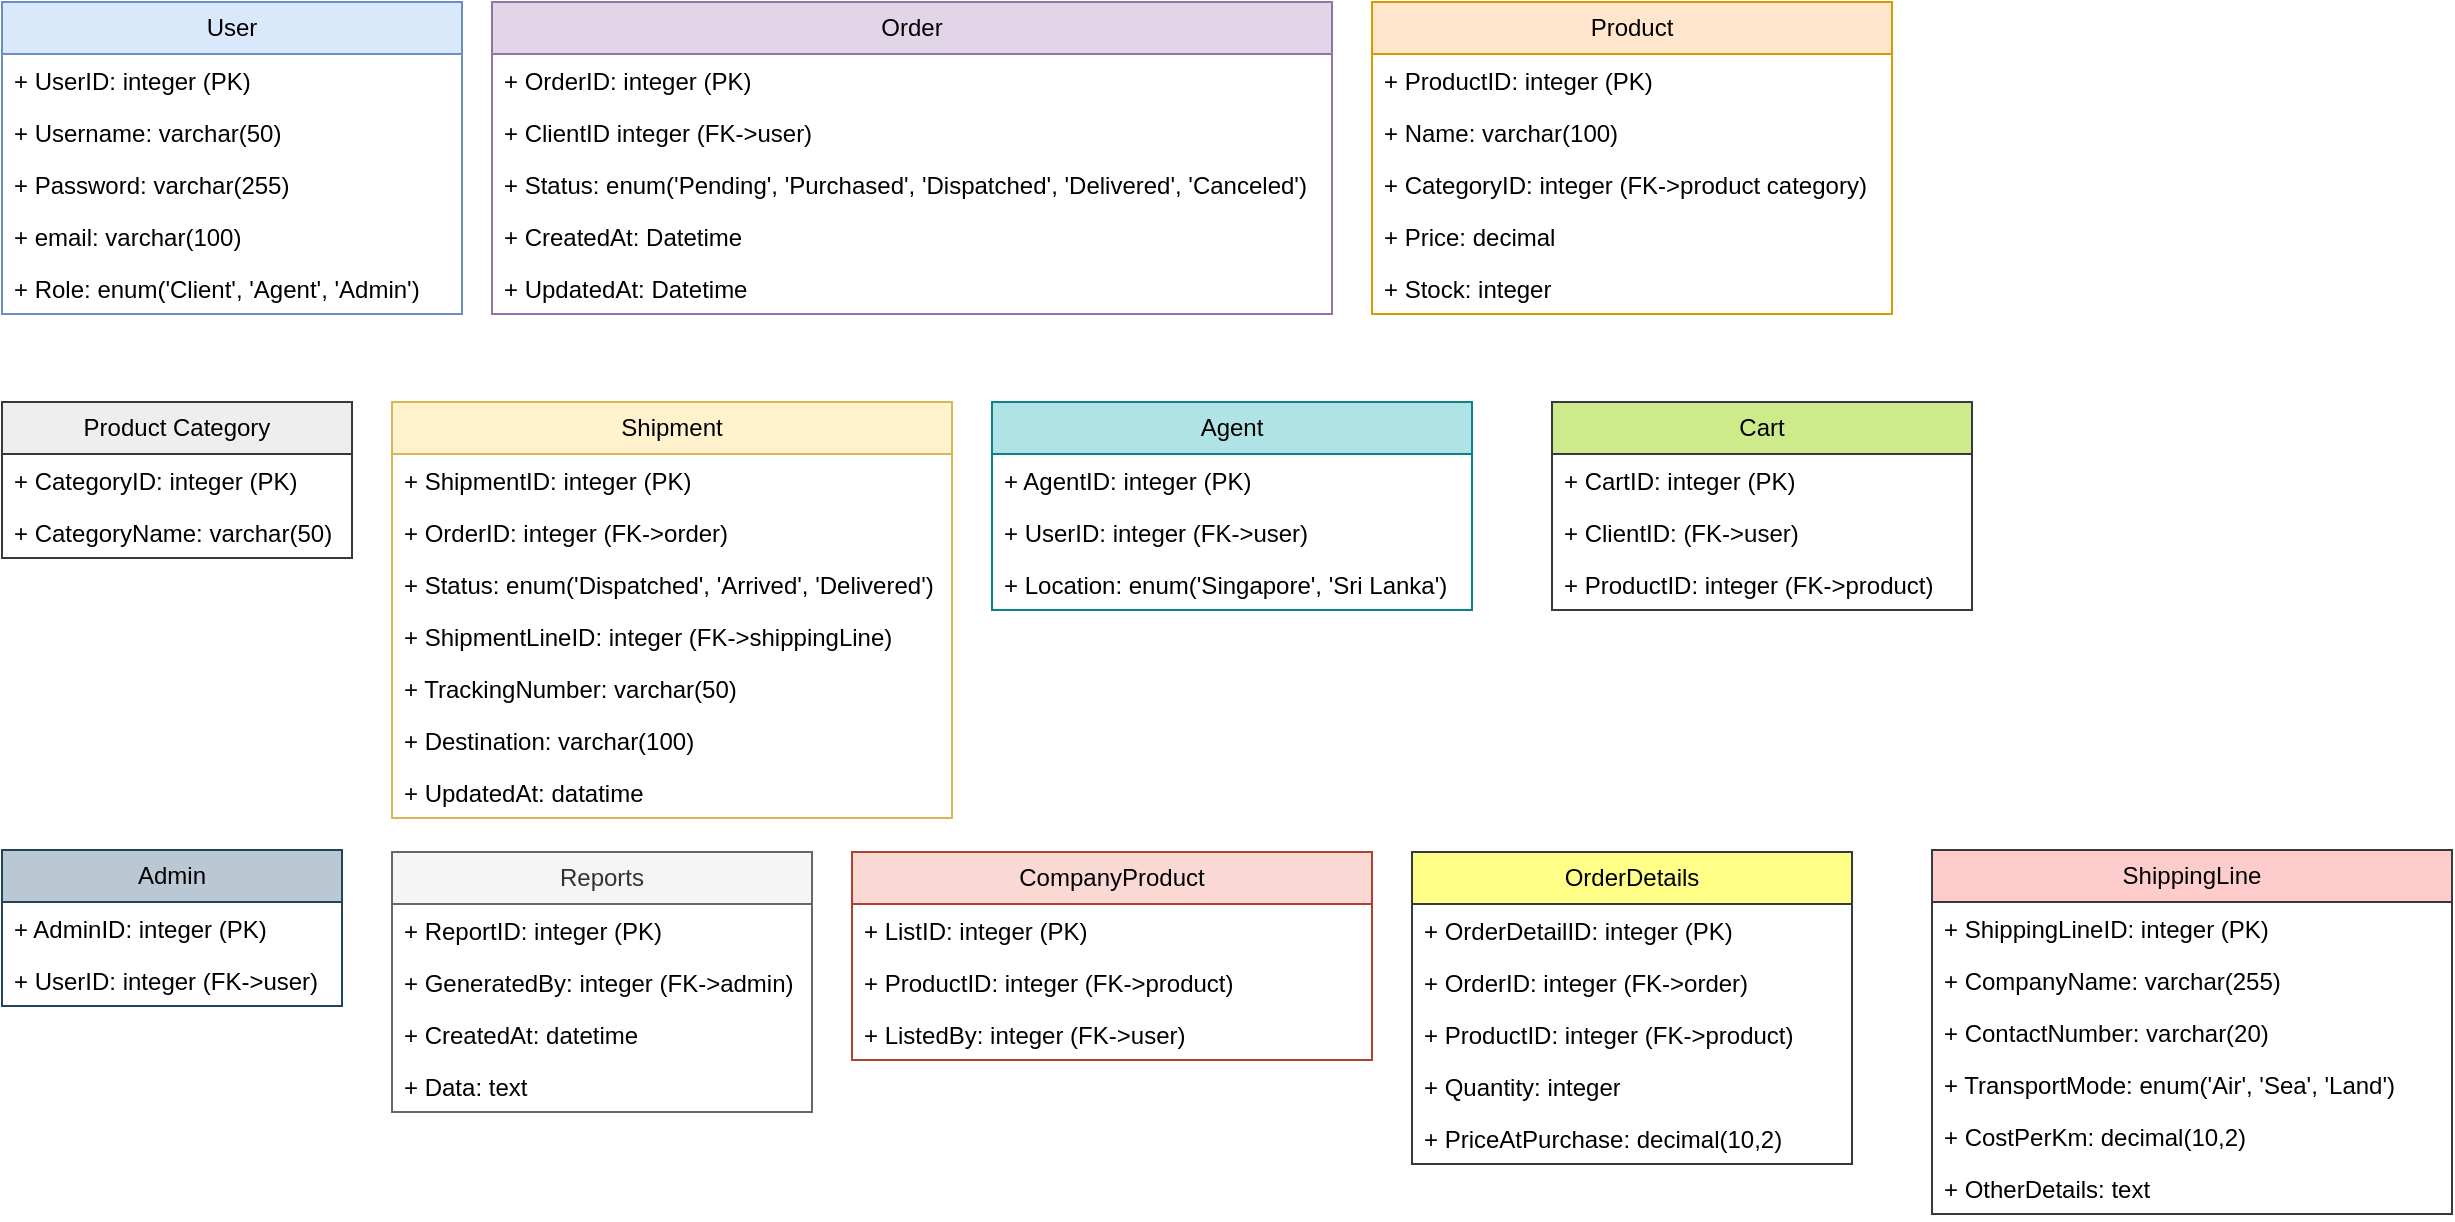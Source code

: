 <mxfile version="26.1.0">
  <diagram id="C5RBs43oDa-KdzZeNtuy" name="Page-1">
    <mxGraphModel dx="1380" dy="830" grid="1" gridSize="10" guides="1" tooltips="1" connect="1" arrows="1" fold="1" page="1" pageScale="1" pageWidth="827" pageHeight="1169" math="0" shadow="0">
      <root>
        <mxCell id="WIyWlLk6GJQsqaUBKTNV-0" />
        <mxCell id="WIyWlLk6GJQsqaUBKTNV-1" parent="WIyWlLk6GJQsqaUBKTNV-0" />
        <mxCell id="zG6QIjlWkqNd9MnI9n7f-4" value="User" style="swimlane;fontStyle=0;childLayout=stackLayout;horizontal=1;startSize=26;fillColor=#dae8fc;horizontalStack=0;resizeParent=1;resizeParentMax=0;resizeLast=0;collapsible=1;marginBottom=0;whiteSpace=wrap;html=1;strokeColor=#6c8ebf;" parent="WIyWlLk6GJQsqaUBKTNV-1" vertex="1">
          <mxGeometry x="45" y="30" width="230" height="156" as="geometry">
            <mxRectangle x="80" y="100" width="70" height="30" as="alternateBounds" />
          </mxGeometry>
        </mxCell>
        <mxCell id="zG6QIjlWkqNd9MnI9n7f-5" value="+ UserID: integer (PK)" style="text;strokeColor=none;fillColor=none;align=left;verticalAlign=top;spacingLeft=4;spacingRight=4;overflow=hidden;rotatable=0;points=[[0,0.5],[1,0.5]];portConstraint=eastwest;whiteSpace=wrap;html=1;" parent="zG6QIjlWkqNd9MnI9n7f-4" vertex="1">
          <mxGeometry y="26" width="230" height="26" as="geometry" />
        </mxCell>
        <mxCell id="zG6QIjlWkqNd9MnI9n7f-6" value="+ Username: varchar(50)" style="text;strokeColor=none;fillColor=none;align=left;verticalAlign=top;spacingLeft=4;spacingRight=4;overflow=hidden;rotatable=0;points=[[0,0.5],[1,0.5]];portConstraint=eastwest;whiteSpace=wrap;html=1;" parent="zG6QIjlWkqNd9MnI9n7f-4" vertex="1">
          <mxGeometry y="52" width="230" height="26" as="geometry" />
        </mxCell>
        <mxCell id="zG6QIjlWkqNd9MnI9n7f-9" value="+ Password: varchar(255)" style="text;strokeColor=none;fillColor=none;align=left;verticalAlign=top;spacingLeft=4;spacingRight=4;overflow=hidden;rotatable=0;points=[[0,0.5],[1,0.5]];portConstraint=eastwest;whiteSpace=wrap;html=1;" parent="zG6QIjlWkqNd9MnI9n7f-4" vertex="1">
          <mxGeometry y="78" width="230" height="26" as="geometry" />
        </mxCell>
        <mxCell id="zG6QIjlWkqNd9MnI9n7f-7" value="+ email: varchar(100)" style="text;strokeColor=none;fillColor=none;align=left;verticalAlign=top;spacingLeft=4;spacingRight=4;overflow=hidden;rotatable=0;points=[[0,0.5],[1,0.5]];portConstraint=eastwest;whiteSpace=wrap;html=1;" parent="zG6QIjlWkqNd9MnI9n7f-4" vertex="1">
          <mxGeometry y="104" width="230" height="26" as="geometry" />
        </mxCell>
        <mxCell id="zG6QIjlWkqNd9MnI9n7f-8" value="&lt;div&gt;+ Role: enum(&#39;Client&#39;, &#39;Agent&#39;, &#39;Admin&#39;)&lt;/div&gt;" style="text;strokeColor=none;fillColor=none;align=left;verticalAlign=top;spacingLeft=4;spacingRight=4;overflow=hidden;rotatable=0;points=[[0,0.5],[1,0.5]];portConstraint=eastwest;whiteSpace=wrap;html=1;" parent="zG6QIjlWkqNd9MnI9n7f-4" vertex="1">
          <mxGeometry y="130" width="230" height="26" as="geometry" />
        </mxCell>
        <mxCell id="zG6QIjlWkqNd9MnI9n7f-10" value="Order" style="swimlane;fontStyle=0;childLayout=stackLayout;horizontal=1;startSize=26;fillColor=#e1d5e7;horizontalStack=0;resizeParent=1;resizeParentMax=0;resizeLast=0;collapsible=1;marginBottom=0;whiteSpace=wrap;html=1;strokeColor=#9673a6;" parent="WIyWlLk6GJQsqaUBKTNV-1" vertex="1">
          <mxGeometry x="290" y="30" width="420" height="156" as="geometry" />
        </mxCell>
        <mxCell id="zG6QIjlWkqNd9MnI9n7f-11" value="+ OrderID: integer (PK)" style="text;strokeColor=none;fillColor=none;align=left;verticalAlign=top;spacingLeft=4;spacingRight=4;overflow=hidden;rotatable=0;points=[[0,0.5],[1,0.5]];portConstraint=eastwest;whiteSpace=wrap;html=1;" parent="zG6QIjlWkqNd9MnI9n7f-10" vertex="1">
          <mxGeometry y="26" width="420" height="26" as="geometry" />
        </mxCell>
        <mxCell id="zG6QIjlWkqNd9MnI9n7f-12" value="+ ClientID integer (FK-&amp;gt;user)" style="text;strokeColor=none;fillColor=none;align=left;verticalAlign=top;spacingLeft=4;spacingRight=4;overflow=hidden;rotatable=0;points=[[0,0.5],[1,0.5]];portConstraint=eastwest;whiteSpace=wrap;html=1;" parent="zG6QIjlWkqNd9MnI9n7f-10" vertex="1">
          <mxGeometry y="52" width="420" height="26" as="geometry" />
        </mxCell>
        <mxCell id="zG6QIjlWkqNd9MnI9n7f-13" value="+ Status: enum(&#39;Pending&#39;, &#39;Purchased&#39;, &#39;Dispatched&#39;, &#39;Delivered&#39;, &#39;Canceled&#39;) " style="text;strokeColor=none;fillColor=none;align=left;verticalAlign=top;spacingLeft=4;spacingRight=4;overflow=hidden;rotatable=0;points=[[0,0.5],[1,0.5]];portConstraint=eastwest;whiteSpace=wrap;html=1;" parent="zG6QIjlWkqNd9MnI9n7f-10" vertex="1">
          <mxGeometry y="78" width="420" height="26" as="geometry" />
        </mxCell>
        <mxCell id="zG6QIjlWkqNd9MnI9n7f-16" value="+ CreatedAt: Datetime " style="text;strokeColor=none;fillColor=none;align=left;verticalAlign=top;spacingLeft=4;spacingRight=4;overflow=hidden;rotatable=0;points=[[0,0.5],[1,0.5]];portConstraint=eastwest;whiteSpace=wrap;html=1;" parent="zG6QIjlWkqNd9MnI9n7f-10" vertex="1">
          <mxGeometry y="104" width="420" height="26" as="geometry" />
        </mxCell>
        <mxCell id="zG6QIjlWkqNd9MnI9n7f-15" value="+ UpdatedAt: Datetime" style="text;strokeColor=none;fillColor=none;align=left;verticalAlign=top;spacingLeft=4;spacingRight=4;overflow=hidden;rotatable=0;points=[[0,0.5],[1,0.5]];portConstraint=eastwest;whiteSpace=wrap;html=1;" parent="zG6QIjlWkqNd9MnI9n7f-10" vertex="1">
          <mxGeometry y="130" width="420" height="26" as="geometry" />
        </mxCell>
        <mxCell id="zG6QIjlWkqNd9MnI9n7f-17" value="Product" style="swimlane;fontStyle=0;childLayout=stackLayout;horizontal=1;startSize=26;fillColor=#ffe6cc;horizontalStack=0;resizeParent=1;resizeParentMax=0;resizeLast=0;collapsible=1;marginBottom=0;whiteSpace=wrap;html=1;strokeColor=#d79b00;" parent="WIyWlLk6GJQsqaUBKTNV-1" vertex="1">
          <mxGeometry x="730" y="30" width="260" height="156" as="geometry" />
        </mxCell>
        <mxCell id="zG6QIjlWkqNd9MnI9n7f-18" value="+ ProductID: integer (PK)" style="text;strokeColor=none;fillColor=none;align=left;verticalAlign=top;spacingLeft=4;spacingRight=4;overflow=hidden;rotatable=0;points=[[0,0.5],[1,0.5]];portConstraint=eastwest;whiteSpace=wrap;html=1;" parent="zG6QIjlWkqNd9MnI9n7f-17" vertex="1">
          <mxGeometry y="26" width="260" height="26" as="geometry" />
        </mxCell>
        <mxCell id="zG6QIjlWkqNd9MnI9n7f-19" value="+ Name: varchar(100)" style="text;strokeColor=none;fillColor=none;align=left;verticalAlign=top;spacingLeft=4;spacingRight=4;overflow=hidden;rotatable=0;points=[[0,0.5],[1,0.5]];portConstraint=eastwest;whiteSpace=wrap;html=1;" parent="zG6QIjlWkqNd9MnI9n7f-17" vertex="1">
          <mxGeometry y="52" width="260" height="26" as="geometry" />
        </mxCell>
        <mxCell id="zG6QIjlWkqNd9MnI9n7f-20" value="+ CategoryID: integer (FK-&amp;gt;product category)" style="text;strokeColor=none;fillColor=none;align=left;verticalAlign=top;spacingLeft=4;spacingRight=4;overflow=hidden;rotatable=0;points=[[0,0.5],[1,0.5]];portConstraint=eastwest;whiteSpace=wrap;html=1;" parent="zG6QIjlWkqNd9MnI9n7f-17" vertex="1">
          <mxGeometry y="78" width="260" height="26" as="geometry" />
        </mxCell>
        <mxCell id="zG6QIjlWkqNd9MnI9n7f-23" value="+ Price: decimal" style="text;strokeColor=none;fillColor=none;align=left;verticalAlign=top;spacingLeft=4;spacingRight=4;overflow=hidden;rotatable=0;points=[[0,0.5],[1,0.5]];portConstraint=eastwest;whiteSpace=wrap;html=1;" parent="zG6QIjlWkqNd9MnI9n7f-17" vertex="1">
          <mxGeometry y="104" width="260" height="26" as="geometry" />
        </mxCell>
        <mxCell id="zG6QIjlWkqNd9MnI9n7f-21" value="+ Stock: integer" style="text;strokeColor=none;fillColor=none;align=left;verticalAlign=top;spacingLeft=4;spacingRight=4;overflow=hidden;rotatable=0;points=[[0,0.5],[1,0.5]];portConstraint=eastwest;whiteSpace=wrap;html=1;" parent="zG6QIjlWkqNd9MnI9n7f-17" vertex="1">
          <mxGeometry y="130" width="260" height="26" as="geometry" />
        </mxCell>
        <mxCell id="zG6QIjlWkqNd9MnI9n7f-24" value="Product Category" style="swimlane;fontStyle=0;childLayout=stackLayout;horizontal=1;startSize=26;fillColor=#eeeeee;horizontalStack=0;resizeParent=1;resizeParentMax=0;resizeLast=0;collapsible=1;marginBottom=0;whiteSpace=wrap;html=1;strokeColor=#36393d;" parent="WIyWlLk6GJQsqaUBKTNV-1" vertex="1">
          <mxGeometry x="45" y="230" width="175" height="78" as="geometry" />
        </mxCell>
        <mxCell id="zG6QIjlWkqNd9MnI9n7f-25" value="+ CategoryID: integer (PK)" style="text;strokeColor=none;fillColor=none;align=left;verticalAlign=top;spacingLeft=4;spacingRight=4;overflow=hidden;rotatable=0;points=[[0,0.5],[1,0.5]];portConstraint=eastwest;whiteSpace=wrap;html=1;" parent="zG6QIjlWkqNd9MnI9n7f-24" vertex="1">
          <mxGeometry y="26" width="175" height="26" as="geometry" />
        </mxCell>
        <mxCell id="zG6QIjlWkqNd9MnI9n7f-26" value="+ CategoryName: varchar(50)" style="text;strokeColor=none;fillColor=none;align=left;verticalAlign=top;spacingLeft=4;spacingRight=4;overflow=hidden;rotatable=0;points=[[0,0.5],[1,0.5]];portConstraint=eastwest;whiteSpace=wrap;html=1;" parent="zG6QIjlWkqNd9MnI9n7f-24" vertex="1">
          <mxGeometry y="52" width="175" height="26" as="geometry" />
        </mxCell>
        <mxCell id="zG6QIjlWkqNd9MnI9n7f-29" value="Shipment" style="swimlane;fontStyle=0;childLayout=stackLayout;horizontal=1;startSize=26;fillColor=#fff2cc;horizontalStack=0;resizeParent=1;resizeParentMax=0;resizeLast=0;collapsible=1;marginBottom=0;whiteSpace=wrap;html=1;strokeColor=#d6b656;" parent="WIyWlLk6GJQsqaUBKTNV-1" vertex="1">
          <mxGeometry x="240" y="230" width="280" height="208" as="geometry" />
        </mxCell>
        <mxCell id="zG6QIjlWkqNd9MnI9n7f-30" value="+ ShipmentID: integer (PK)" style="text;strokeColor=none;fillColor=none;align=left;verticalAlign=top;spacingLeft=4;spacingRight=4;overflow=hidden;rotatable=0;points=[[0,0.5],[1,0.5]];portConstraint=eastwest;whiteSpace=wrap;html=1;" parent="zG6QIjlWkqNd9MnI9n7f-29" vertex="1">
          <mxGeometry y="26" width="280" height="26" as="geometry" />
        </mxCell>
        <mxCell id="zG6QIjlWkqNd9MnI9n7f-31" value="+ OrderID: integer (FK-&amp;gt;order)" style="text;strokeColor=none;fillColor=none;align=left;verticalAlign=top;spacingLeft=4;spacingRight=4;overflow=hidden;rotatable=0;points=[[0,0.5],[1,0.5]];portConstraint=eastwest;whiteSpace=wrap;html=1;" parent="zG6QIjlWkqNd9MnI9n7f-29" vertex="1">
          <mxGeometry y="52" width="280" height="26" as="geometry" />
        </mxCell>
        <mxCell id="zG6QIjlWkqNd9MnI9n7f-32" value="+ Status: enum(&#39;Dispatched&#39;, &#39;Arrived&#39;, &#39;Delivered&#39;)" style="text;strokeColor=none;fillColor=none;align=left;verticalAlign=top;spacingLeft=4;spacingRight=4;overflow=hidden;rotatable=0;points=[[0,0.5],[1,0.5]];portConstraint=eastwest;whiteSpace=wrap;html=1;" parent="zG6QIjlWkqNd9MnI9n7f-29" vertex="1">
          <mxGeometry y="78" width="280" height="26" as="geometry" />
        </mxCell>
        <mxCell id="F5Yj2oDbd4km9pXN7CrR-17" value="+ ShipmentLineID: integer (FK-&amp;gt;shippingLine)" style="text;strokeColor=none;fillColor=none;align=left;verticalAlign=top;spacingLeft=4;spacingRight=4;overflow=hidden;rotatable=0;points=[[0,0.5],[1,0.5]];portConstraint=eastwest;whiteSpace=wrap;html=1;" vertex="1" parent="zG6QIjlWkqNd9MnI9n7f-29">
          <mxGeometry y="104" width="280" height="26" as="geometry" />
        </mxCell>
        <mxCell id="zG6QIjlWkqNd9MnI9n7f-27" value="+ TrackingNumber: varchar(50)" style="text;strokeColor=none;fillColor=none;align=left;verticalAlign=top;spacingLeft=4;spacingRight=4;overflow=hidden;rotatable=0;points=[[0,0.5],[1,0.5]];portConstraint=eastwest;whiteSpace=wrap;html=1;" parent="zG6QIjlWkqNd9MnI9n7f-29" vertex="1">
          <mxGeometry y="130" width="280" height="26" as="geometry" />
        </mxCell>
        <mxCell id="zG6QIjlWkqNd9MnI9n7f-22" value="+ Destination: varchar(100)" style="text;strokeColor=none;fillColor=none;align=left;verticalAlign=top;spacingLeft=4;spacingRight=4;overflow=hidden;rotatable=0;points=[[0,0.5],[1,0.5]];portConstraint=eastwest;whiteSpace=wrap;html=1;" parent="zG6QIjlWkqNd9MnI9n7f-29" vertex="1">
          <mxGeometry y="156" width="280" height="26" as="geometry" />
        </mxCell>
        <mxCell id="zG6QIjlWkqNd9MnI9n7f-37" value="+ UpdatedAt: datatime" style="text;strokeColor=none;fillColor=none;align=left;verticalAlign=top;spacingLeft=4;spacingRight=4;overflow=hidden;rotatable=0;points=[[0,0.5],[1,0.5]];portConstraint=eastwest;whiteSpace=wrap;html=1;" parent="zG6QIjlWkqNd9MnI9n7f-29" vertex="1">
          <mxGeometry y="182" width="280" height="26" as="geometry" />
        </mxCell>
        <mxCell id="zG6QIjlWkqNd9MnI9n7f-38" value="Agent" style="swimlane;fontStyle=0;childLayout=stackLayout;horizontal=1;startSize=26;fillColor=#b0e3e6;horizontalStack=0;resizeParent=1;resizeParentMax=0;resizeLast=0;collapsible=1;marginBottom=0;whiteSpace=wrap;html=1;strokeColor=#0e8088;" parent="WIyWlLk6GJQsqaUBKTNV-1" vertex="1">
          <mxGeometry x="540" y="230" width="240" height="104" as="geometry" />
        </mxCell>
        <mxCell id="zG6QIjlWkqNd9MnI9n7f-39" value="+ AgentID: integer (PK)" style="text;strokeColor=none;fillColor=none;align=left;verticalAlign=top;spacingLeft=4;spacingRight=4;overflow=hidden;rotatable=0;points=[[0,0.5],[1,0.5]];portConstraint=eastwest;whiteSpace=wrap;html=1;" parent="zG6QIjlWkqNd9MnI9n7f-38" vertex="1">
          <mxGeometry y="26" width="240" height="26" as="geometry" />
        </mxCell>
        <mxCell id="zG6QIjlWkqNd9MnI9n7f-40" value="+ UserID: integer (FK-&amp;gt;user)" style="text;strokeColor=none;fillColor=none;align=left;verticalAlign=top;spacingLeft=4;spacingRight=4;overflow=hidden;rotatable=0;points=[[0,0.5],[1,0.5]];portConstraint=eastwest;whiteSpace=wrap;html=1;" parent="zG6QIjlWkqNd9MnI9n7f-38" vertex="1">
          <mxGeometry y="52" width="240" height="26" as="geometry" />
        </mxCell>
        <mxCell id="zG6QIjlWkqNd9MnI9n7f-41" value="+ Location: enum(&#39;Singapore&#39;, &#39;Sri Lanka&#39;)" style="text;strokeColor=none;fillColor=none;align=left;verticalAlign=top;spacingLeft=4;spacingRight=4;overflow=hidden;rotatable=0;points=[[0,0.5],[1,0.5]];portConstraint=eastwest;whiteSpace=wrap;html=1;" parent="zG6QIjlWkqNd9MnI9n7f-38" vertex="1">
          <mxGeometry y="78" width="240" height="26" as="geometry" />
        </mxCell>
        <mxCell id="zG6QIjlWkqNd9MnI9n7f-46" value="Admin" style="swimlane;fontStyle=0;childLayout=stackLayout;horizontal=1;startSize=26;fillColor=#bac8d3;horizontalStack=0;resizeParent=1;resizeParentMax=0;resizeLast=0;collapsible=1;marginBottom=0;whiteSpace=wrap;html=1;strokeColor=#23445d;" parent="WIyWlLk6GJQsqaUBKTNV-1" vertex="1">
          <mxGeometry x="45" y="454" width="170" height="78" as="geometry" />
        </mxCell>
        <mxCell id="zG6QIjlWkqNd9MnI9n7f-47" value="+ AdminID: integer (PK)" style="text;strokeColor=none;fillColor=none;align=left;verticalAlign=top;spacingLeft=4;spacingRight=4;overflow=hidden;rotatable=0;points=[[0,0.5],[1,0.5]];portConstraint=eastwest;whiteSpace=wrap;html=1;" parent="zG6QIjlWkqNd9MnI9n7f-46" vertex="1">
          <mxGeometry y="26" width="170" height="26" as="geometry" />
        </mxCell>
        <mxCell id="zG6QIjlWkqNd9MnI9n7f-48" value="+ UserID: integer (FK-&amp;gt;user)" style="text;strokeColor=none;fillColor=none;align=left;verticalAlign=top;spacingLeft=4;spacingRight=4;overflow=hidden;rotatable=0;points=[[0,0.5],[1,0.5]];portConstraint=eastwest;whiteSpace=wrap;html=1;" parent="zG6QIjlWkqNd9MnI9n7f-46" vertex="1">
          <mxGeometry y="52" width="170" height="26" as="geometry" />
        </mxCell>
        <mxCell id="zG6QIjlWkqNd9MnI9n7f-50" value="Reports" style="swimlane;fontStyle=0;childLayout=stackLayout;horizontal=1;startSize=26;fillColor=#f5f5f5;horizontalStack=0;resizeParent=1;resizeParentMax=0;resizeLast=0;collapsible=1;marginBottom=0;whiteSpace=wrap;html=1;fontColor=#333333;strokeColor=#666666;" parent="WIyWlLk6GJQsqaUBKTNV-1" vertex="1">
          <mxGeometry x="240" y="455" width="210" height="130" as="geometry" />
        </mxCell>
        <mxCell id="zG6QIjlWkqNd9MnI9n7f-51" value="+ ReportID: integer (PK)" style="text;strokeColor=none;fillColor=none;align=left;verticalAlign=top;spacingLeft=4;spacingRight=4;overflow=hidden;rotatable=0;points=[[0,0.5],[1,0.5]];portConstraint=eastwest;whiteSpace=wrap;html=1;" parent="zG6QIjlWkqNd9MnI9n7f-50" vertex="1">
          <mxGeometry y="26" width="210" height="26" as="geometry" />
        </mxCell>
        <mxCell id="zG6QIjlWkqNd9MnI9n7f-52" value="+ GeneratedBy: integer (FK-&amp;gt;admin)" style="text;strokeColor=none;fillColor=none;align=left;verticalAlign=top;spacingLeft=4;spacingRight=4;overflow=hidden;rotatable=0;points=[[0,0.5],[1,0.5]];portConstraint=eastwest;whiteSpace=wrap;html=1;" parent="zG6QIjlWkqNd9MnI9n7f-50" vertex="1">
          <mxGeometry y="52" width="210" height="26" as="geometry" />
        </mxCell>
        <mxCell id="zG6QIjlWkqNd9MnI9n7f-53" value="+ CreatedAt: datetime" style="text;strokeColor=none;fillColor=none;align=left;verticalAlign=top;spacingLeft=4;spacingRight=4;overflow=hidden;rotatable=0;points=[[0,0.5],[1,0.5]];portConstraint=eastwest;whiteSpace=wrap;html=1;" parent="zG6QIjlWkqNd9MnI9n7f-50" vertex="1">
          <mxGeometry y="78" width="210" height="26" as="geometry" />
        </mxCell>
        <mxCell id="zG6QIjlWkqNd9MnI9n7f-49" value="+ Data: text" style="text;strokeColor=none;fillColor=none;align=left;verticalAlign=top;spacingLeft=4;spacingRight=4;overflow=hidden;rotatable=0;points=[[0,0.5],[1,0.5]];portConstraint=eastwest;whiteSpace=wrap;html=1;" parent="zG6QIjlWkqNd9MnI9n7f-50" vertex="1">
          <mxGeometry y="104" width="210" height="26" as="geometry" />
        </mxCell>
        <mxCell id="zG6QIjlWkqNd9MnI9n7f-54" value="CompanyProduct" style="swimlane;fontStyle=0;childLayout=stackLayout;horizontal=1;startSize=26;fillColor=#fad9d5;horizontalStack=0;resizeParent=1;resizeParentMax=0;resizeLast=0;collapsible=1;marginBottom=0;whiteSpace=wrap;html=1;strokeColor=#ae4132;" parent="WIyWlLk6GJQsqaUBKTNV-1" vertex="1">
          <mxGeometry x="470" y="455" width="260" height="104" as="geometry" />
        </mxCell>
        <mxCell id="zG6QIjlWkqNd9MnI9n7f-60" value="+ ListID: integer (PK)" style="text;strokeColor=none;fillColor=none;align=left;verticalAlign=top;spacingLeft=4;spacingRight=4;overflow=hidden;rotatable=0;points=[[0,0.5],[1,0.5]];portConstraint=eastwest;whiteSpace=wrap;html=1;" parent="zG6QIjlWkqNd9MnI9n7f-54" vertex="1">
          <mxGeometry y="26" width="260" height="26" as="geometry" />
        </mxCell>
        <mxCell id="zG6QIjlWkqNd9MnI9n7f-55" value="+ ProductID: integer (FK-&amp;gt;product)" style="text;strokeColor=none;fillColor=none;align=left;verticalAlign=top;spacingLeft=4;spacingRight=4;overflow=hidden;rotatable=0;points=[[0,0.5],[1,0.5]];portConstraint=eastwest;whiteSpace=wrap;html=1;" parent="zG6QIjlWkqNd9MnI9n7f-54" vertex="1">
          <mxGeometry y="52" width="260" height="26" as="geometry" />
        </mxCell>
        <mxCell id="zG6QIjlWkqNd9MnI9n7f-59" value="+ ListedBy: integer (FK-&amp;gt;user)" style="text;strokeColor=none;fillColor=none;align=left;verticalAlign=top;spacingLeft=4;spacingRight=4;overflow=hidden;rotatable=0;points=[[0,0.5],[1,0.5]];portConstraint=eastwest;whiteSpace=wrap;html=1;" parent="zG6QIjlWkqNd9MnI9n7f-54" vertex="1">
          <mxGeometry y="78" width="260" height="26" as="geometry" />
        </mxCell>
        <mxCell id="F5Yj2oDbd4km9pXN7CrR-0" value="Cart" style="swimlane;fontStyle=0;childLayout=stackLayout;horizontal=1;startSize=26;fillColor=#cdeb8b;horizontalStack=0;resizeParent=1;resizeParentMax=0;resizeLast=0;collapsible=1;marginBottom=0;whiteSpace=wrap;html=1;strokeColor=#36393d;" vertex="1" parent="WIyWlLk6GJQsqaUBKTNV-1">
          <mxGeometry x="820" y="230" width="210" height="104" as="geometry" />
        </mxCell>
        <mxCell id="F5Yj2oDbd4km9pXN7CrR-1" value="+ CartID: integer (PK)" style="text;strokeColor=none;fillColor=none;align=left;verticalAlign=top;spacingLeft=4;spacingRight=4;overflow=hidden;rotatable=0;points=[[0,0.5],[1,0.5]];portConstraint=eastwest;whiteSpace=wrap;html=1;" vertex="1" parent="F5Yj2oDbd4km9pXN7CrR-0">
          <mxGeometry y="26" width="210" height="26" as="geometry" />
        </mxCell>
        <mxCell id="F5Yj2oDbd4km9pXN7CrR-2" value="+ ClientID: (FK-&amp;gt;user)" style="text;strokeColor=none;fillColor=none;align=left;verticalAlign=top;spacingLeft=4;spacingRight=4;overflow=hidden;rotatable=0;points=[[0,0.5],[1,0.5]];portConstraint=eastwest;whiteSpace=wrap;html=1;" vertex="1" parent="F5Yj2oDbd4km9pXN7CrR-0">
          <mxGeometry y="52" width="210" height="26" as="geometry" />
        </mxCell>
        <mxCell id="F5Yj2oDbd4km9pXN7CrR-3" value="+ ProductID: integer (FK-&amp;gt;product)" style="text;strokeColor=none;fillColor=none;align=left;verticalAlign=top;spacingLeft=4;spacingRight=4;overflow=hidden;rotatable=0;points=[[0,0.5],[1,0.5]];portConstraint=eastwest;whiteSpace=wrap;html=1;" vertex="1" parent="F5Yj2oDbd4km9pXN7CrR-0">
          <mxGeometry y="78" width="210" height="26" as="geometry" />
        </mxCell>
        <mxCell id="F5Yj2oDbd4km9pXN7CrR-4" value="OrderDetails" style="swimlane;fontStyle=0;childLayout=stackLayout;horizontal=1;startSize=26;fillColor=#ffff88;horizontalStack=0;resizeParent=1;resizeParentMax=0;resizeLast=0;collapsible=1;marginBottom=0;whiteSpace=wrap;html=1;strokeColor=#36393d;" vertex="1" parent="WIyWlLk6GJQsqaUBKTNV-1">
          <mxGeometry x="750" y="455" width="220" height="156" as="geometry" />
        </mxCell>
        <mxCell id="F5Yj2oDbd4km9pXN7CrR-5" value="+ OrderDetailID: integer (PK)" style="text;strokeColor=none;fillColor=none;align=left;verticalAlign=top;spacingLeft=4;spacingRight=4;overflow=hidden;rotatable=0;points=[[0,0.5],[1,0.5]];portConstraint=eastwest;whiteSpace=wrap;html=1;" vertex="1" parent="F5Yj2oDbd4km9pXN7CrR-4">
          <mxGeometry y="26" width="220" height="26" as="geometry" />
        </mxCell>
        <mxCell id="F5Yj2oDbd4km9pXN7CrR-6" value="+ OrderID: integer (FK-&amp;gt;order)" style="text;strokeColor=none;fillColor=none;align=left;verticalAlign=top;spacingLeft=4;spacingRight=4;overflow=hidden;rotatable=0;points=[[0,0.5],[1,0.5]];portConstraint=eastwest;whiteSpace=wrap;html=1;" vertex="1" parent="F5Yj2oDbd4km9pXN7CrR-4">
          <mxGeometry y="52" width="220" height="26" as="geometry" />
        </mxCell>
        <mxCell id="F5Yj2oDbd4km9pXN7CrR-7" value="+ ProductID: integer (FK-&amp;gt;product)" style="text;strokeColor=none;fillColor=none;align=left;verticalAlign=top;spacingLeft=4;spacingRight=4;overflow=hidden;rotatable=0;points=[[0,0.5],[1,0.5]];portConstraint=eastwest;whiteSpace=wrap;html=1;" vertex="1" parent="F5Yj2oDbd4km9pXN7CrR-4">
          <mxGeometry y="78" width="220" height="26" as="geometry" />
        </mxCell>
        <mxCell id="F5Yj2oDbd4km9pXN7CrR-8" value="+ Quantity: integer" style="text;strokeColor=none;fillColor=none;align=left;verticalAlign=top;spacingLeft=4;spacingRight=4;overflow=hidden;rotatable=0;points=[[0,0.5],[1,0.5]];portConstraint=eastwest;whiteSpace=wrap;html=1;" vertex="1" parent="F5Yj2oDbd4km9pXN7CrR-4">
          <mxGeometry y="104" width="220" height="26" as="geometry" />
        </mxCell>
        <mxCell id="F5Yj2oDbd4km9pXN7CrR-9" value="+ PriceAtPurchase: decimal(10,2)" style="text;strokeColor=none;fillColor=none;align=left;verticalAlign=top;spacingLeft=4;spacingRight=4;overflow=hidden;rotatable=0;points=[[0,0.5],[1,0.5]];portConstraint=eastwest;whiteSpace=wrap;html=1;" vertex="1" parent="F5Yj2oDbd4km9pXN7CrR-4">
          <mxGeometry y="130" width="220" height="26" as="geometry" />
        </mxCell>
        <mxCell id="F5Yj2oDbd4km9pXN7CrR-10" value="ShippingLine" style="swimlane;fontStyle=0;childLayout=stackLayout;horizontal=1;startSize=26;fillColor=#ffcccc;horizontalStack=0;resizeParent=1;resizeParentMax=0;resizeLast=0;collapsible=1;marginBottom=0;whiteSpace=wrap;html=1;strokeColor=#36393d;" vertex="1" parent="WIyWlLk6GJQsqaUBKTNV-1">
          <mxGeometry x="1010" y="454" width="260" height="182" as="geometry" />
        </mxCell>
        <mxCell id="F5Yj2oDbd4km9pXN7CrR-11" value="+ ShippingLineID: integer (PK)" style="text;strokeColor=none;fillColor=none;align=left;verticalAlign=top;spacingLeft=4;spacingRight=4;overflow=hidden;rotatable=0;points=[[0,0.5],[1,0.5]];portConstraint=eastwest;whiteSpace=wrap;html=1;" vertex="1" parent="F5Yj2oDbd4km9pXN7CrR-10">
          <mxGeometry y="26" width="260" height="26" as="geometry" />
        </mxCell>
        <mxCell id="F5Yj2oDbd4km9pXN7CrR-12" value="+ CompanyName: varchar(255)" style="text;strokeColor=none;fillColor=none;align=left;verticalAlign=top;spacingLeft=4;spacingRight=4;overflow=hidden;rotatable=0;points=[[0,0.5],[1,0.5]];portConstraint=eastwest;whiteSpace=wrap;html=1;" vertex="1" parent="F5Yj2oDbd4km9pXN7CrR-10">
          <mxGeometry y="52" width="260" height="26" as="geometry" />
        </mxCell>
        <mxCell id="F5Yj2oDbd4km9pXN7CrR-13" value="+ ContactNumber: varchar(20)" style="text;strokeColor=none;fillColor=none;align=left;verticalAlign=top;spacingLeft=4;spacingRight=4;overflow=hidden;rotatable=0;points=[[0,0.5],[1,0.5]];portConstraint=eastwest;whiteSpace=wrap;html=1;" vertex="1" parent="F5Yj2oDbd4km9pXN7CrR-10">
          <mxGeometry y="78" width="260" height="26" as="geometry" />
        </mxCell>
        <mxCell id="F5Yj2oDbd4km9pXN7CrR-15" value="+ TransportMode: enum(&#39;Air&#39;, &#39;Sea&#39;, &#39;Land&#39;)" style="text;strokeColor=none;fillColor=none;align=left;verticalAlign=top;spacingLeft=4;spacingRight=4;overflow=hidden;rotatable=0;points=[[0,0.5],[1,0.5]];portConstraint=eastwest;whiteSpace=wrap;html=1;" vertex="1" parent="F5Yj2oDbd4km9pXN7CrR-10">
          <mxGeometry y="104" width="260" height="26" as="geometry" />
        </mxCell>
        <mxCell id="F5Yj2oDbd4km9pXN7CrR-14" value="+ CostPerKm: decimal(10,2)" style="text;strokeColor=none;fillColor=none;align=left;verticalAlign=top;spacingLeft=4;spacingRight=4;overflow=hidden;rotatable=0;points=[[0,0.5],[1,0.5]];portConstraint=eastwest;whiteSpace=wrap;html=1;" vertex="1" parent="F5Yj2oDbd4km9pXN7CrR-10">
          <mxGeometry y="130" width="260" height="26" as="geometry" />
        </mxCell>
        <mxCell id="F5Yj2oDbd4km9pXN7CrR-16" value="+ OtherDetails: text" style="text;strokeColor=none;fillColor=none;align=left;verticalAlign=top;spacingLeft=4;spacingRight=4;overflow=hidden;rotatable=0;points=[[0,0.5],[1,0.5]];portConstraint=eastwest;whiteSpace=wrap;html=1;" vertex="1" parent="F5Yj2oDbd4km9pXN7CrR-10">
          <mxGeometry y="156" width="260" height="26" as="geometry" />
        </mxCell>
      </root>
    </mxGraphModel>
  </diagram>
</mxfile>
